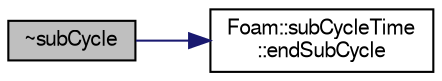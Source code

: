 digraph "~subCycle"
{
  bgcolor="transparent";
  edge [fontname="FreeSans",fontsize="10",labelfontname="FreeSans",labelfontsize="10"];
  node [fontname="FreeSans",fontsize="10",shape=record];
  rankdir="LR";
  Node1 [label="~subCycle",height=0.2,width=0.4,color="black", fillcolor="grey75", style="filled" fontcolor="black"];
  Node1 -> Node2 [color="midnightblue",fontsize="10",style="solid",fontname="FreeSans"];
  Node2 [label="Foam::subCycleTime\l::endSubCycle",height=0.2,width=0.4,color="black",URL="$a02394.html#ac94c7ed4efd51aafabdcde36a49e57b8",tooltip="End the sub-cycling and reset the time-state. "];
}
